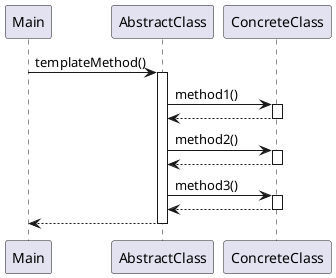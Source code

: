 @startuml TemplateMethodSequenceDiagram.png
skinparam shadowing false

participant Main
participant AbstractClass
participant ConcreteClass

Main -> AbstractClass: templateMethod()
activate AbstractClass

AbstractClass -> ConcreteClass: method1()
activate ConcreteClass
ConcreteClass --> AbstractClass
deactivate ConcreteClass

AbstractClass -> ConcreteClass: method2()
activate ConcreteClass
ConcreteClass --> AbstractClass
deactivate ConcreteClass

AbstractClass -> ConcreteClass: method3()
activate ConcreteClass
ConcreteClass --> AbstractClass
deactivate ConcreteClass

AbstractClass --> Main
deactivate AbstractClass

@enduml